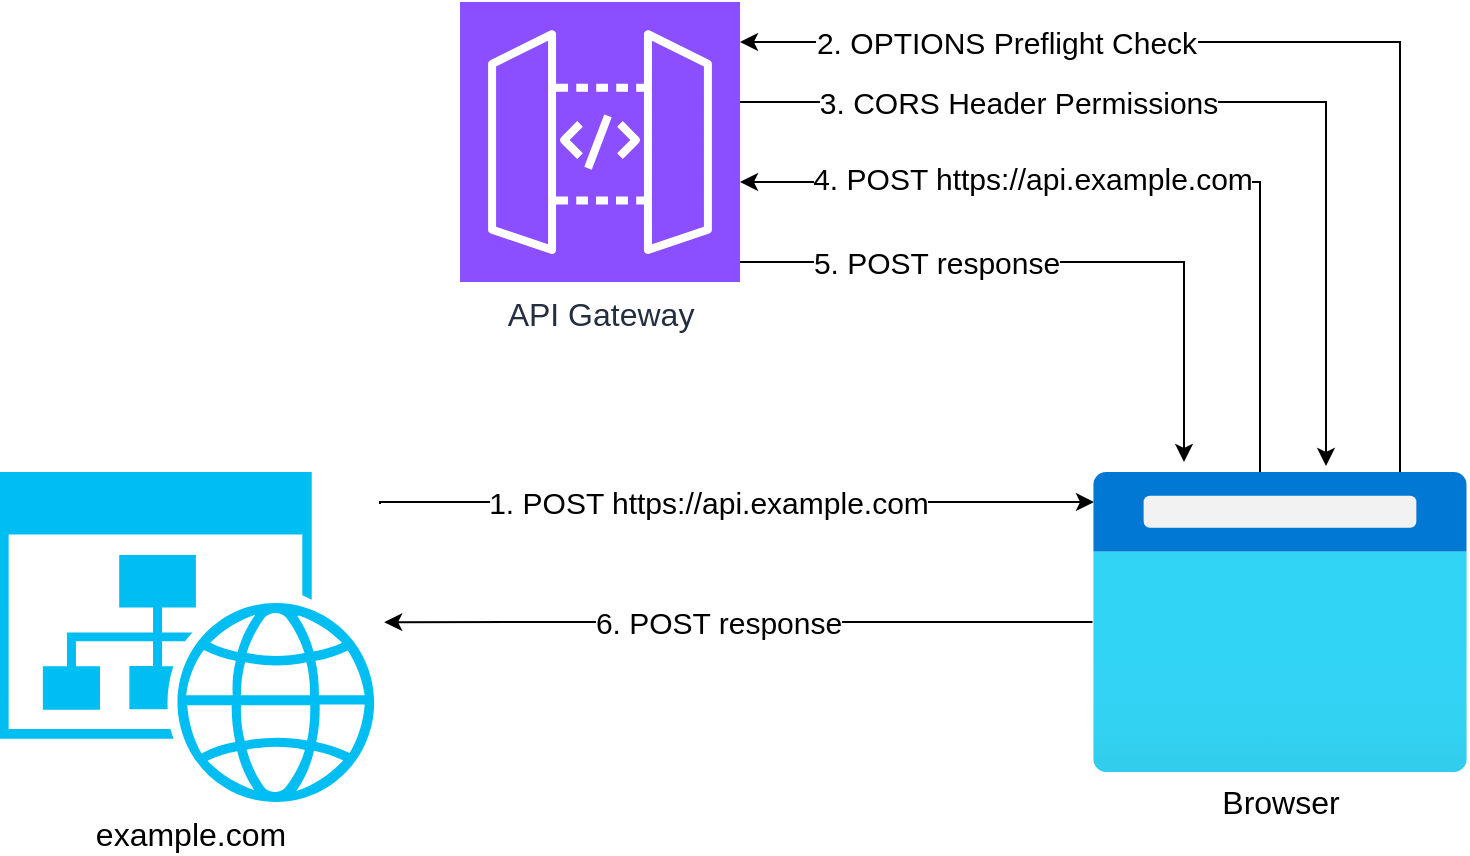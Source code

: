 <mxfile version="26.0.1">
  <diagram name="Page-1" id="2MSx3YnH33M5G-ZYUz2F">
    <mxGraphModel dx="838" dy="1893" grid="1" gridSize="10" guides="1" tooltips="1" connect="1" arrows="1" fold="1" page="1" pageScale="1" pageWidth="850" pageHeight="1100" math="0" shadow="0">
      <root>
        <mxCell id="0" />
        <mxCell id="1" parent="0" />
        <mxCell id="4Mk37lt4Fkw9q3H2yZ4a-4" value="&lt;font style=&quot;font-size: 16px;&quot;&gt;API Gateway&lt;/font&gt;" style="sketch=0;points=[[0,0,0],[0.25,0,0],[0.5,0,0],[0.75,0,0],[1,0,0],[0,1,0],[0.25,1,0],[0.5,1,0],[0.75,1,0],[1,1,0],[0,0.25,0],[0,0.5,0],[0,0.75,0],[1,0.25,0],[1,0.5,0],[1,0.75,0]];outlineConnect=0;fontColor=#232F3E;fillColor=#8C4FFF;strokeColor=#ffffff;dashed=0;verticalLabelPosition=bottom;verticalAlign=top;align=center;html=1;fontSize=12;fontStyle=0;aspect=fixed;shape=mxgraph.aws4.resourceIcon;resIcon=mxgraph.aws4.api_gateway;" vertex="1" parent="1">
          <mxGeometry x="250" y="-20" width="140" height="140" as="geometry" />
        </mxCell>
        <mxCell id="4Mk37lt4Fkw9q3H2yZ4a-7" style="edgeStyle=orthogonalEdgeStyle;rounded=0;orthogonalLoop=1;jettySize=auto;html=1;entryX=0.004;entryY=0.1;entryDx=0;entryDy=0;entryPerimeter=0;exitX=1;exitY=0.097;exitDx=0;exitDy=0;exitPerimeter=0;" edge="1" parent="1" source="4Mk37lt4Fkw9q3H2yZ4a-13" target="4Mk37lt4Fkw9q3H2yZ4a-12">
          <mxGeometry relative="1" as="geometry">
            <mxPoint x="211.08" y="230" as="sourcePoint" />
            <mxPoint x="570" y="230" as="targetPoint" />
            <Array as="points">
              <mxPoint x="210" y="230" />
            </Array>
          </mxGeometry>
        </mxCell>
        <mxCell id="4Mk37lt4Fkw9q3H2yZ4a-11" value="&lt;font style=&quot;font-size: 15px;&quot;&gt;1. POST https://api.example.com&lt;/font&gt;" style="edgeLabel;html=1;align=center;verticalAlign=middle;resizable=0;points=[];" vertex="1" connectable="0" parent="4Mk37lt4Fkw9q3H2yZ4a-7">
          <mxGeometry x="-0.153" relative="1" as="geometry">
            <mxPoint x="13" as="offset" />
          </mxGeometry>
        </mxCell>
        <mxCell id="4Mk37lt4Fkw9q3H2yZ4a-17" style="edgeStyle=orthogonalEdgeStyle;rounded=0;orthogonalLoop=1;jettySize=auto;html=1;" edge="1" parent="1" source="4Mk37lt4Fkw9q3H2yZ4a-12" target="4Mk37lt4Fkw9q3H2yZ4a-4">
          <mxGeometry relative="1" as="geometry">
            <Array as="points">
              <mxPoint x="720" />
            </Array>
          </mxGeometry>
        </mxCell>
        <mxCell id="4Mk37lt4Fkw9q3H2yZ4a-18" value="&lt;font style=&quot;font-size: 15px;&quot;&gt;2. OPTIONS Preflight Check&lt;/font&gt;" style="edgeLabel;html=1;align=center;verticalAlign=middle;resizable=0;points=[];" vertex="1" connectable="0" parent="4Mk37lt4Fkw9q3H2yZ4a-17">
          <mxGeometry x="0.666" y="-2" relative="1" as="geometry">
            <mxPoint x="42" y="2" as="offset" />
          </mxGeometry>
        </mxCell>
        <mxCell id="4Mk37lt4Fkw9q3H2yZ4a-25" style="edgeStyle=orthogonalEdgeStyle;rounded=0;orthogonalLoop=1;jettySize=auto;html=1;" edge="1" parent="1" source="4Mk37lt4Fkw9q3H2yZ4a-12" target="4Mk37lt4Fkw9q3H2yZ4a-4">
          <mxGeometry relative="1" as="geometry">
            <Array as="points">
              <mxPoint x="650" y="70" />
            </Array>
          </mxGeometry>
        </mxCell>
        <mxCell id="4Mk37lt4Fkw9q3H2yZ4a-26" value="&lt;font style=&quot;font-size: 15px;&quot;&gt;4. POST https://api.example.com&lt;/font&gt;" style="edgeLabel;html=1;align=center;verticalAlign=middle;resizable=0;points=[];" vertex="1" connectable="0" parent="4Mk37lt4Fkw9q3H2yZ4a-25">
          <mxGeometry x="0.432" y="-2" relative="1" as="geometry">
            <mxPoint x="31" as="offset" />
          </mxGeometry>
        </mxCell>
        <mxCell id="4Mk37lt4Fkw9q3H2yZ4a-12" value="" style="image;aspect=fixed;html=1;points=[];align=center;fontSize=12;image=img/lib/azure2/general/Browser.svg;" vertex="1" parent="1">
          <mxGeometry x="566.25" y="215" width="187.5" height="150" as="geometry" />
        </mxCell>
        <mxCell id="4Mk37lt4Fkw9q3H2yZ4a-13" value="&lt;font style=&quot;font-size: 16px;&quot;&gt;example.com&lt;/font&gt;" style="verticalLabelPosition=bottom;html=1;verticalAlign=top;align=center;strokeColor=none;fillColor=#00BEF2;shape=mxgraph.azure.website_generic;pointerEvents=1;" vertex="1" parent="1">
          <mxGeometry x="20" y="215" width="190" height="165" as="geometry" />
        </mxCell>
        <mxCell id="4Mk37lt4Fkw9q3H2yZ4a-14" style="edgeStyle=orthogonalEdgeStyle;rounded=0;orthogonalLoop=1;jettySize=auto;html=1;entryX=1.011;entryY=0.455;entryDx=0;entryDy=0;entryPerimeter=0;" edge="1" parent="1" source="4Mk37lt4Fkw9q3H2yZ4a-12" target="4Mk37lt4Fkw9q3H2yZ4a-13">
          <mxGeometry relative="1" as="geometry" />
        </mxCell>
        <mxCell id="4Mk37lt4Fkw9q3H2yZ4a-29" value="&lt;font style=&quot;font-size: 15px;&quot;&gt;6. POST response&lt;/font&gt;" style="edgeLabel;html=1;align=center;verticalAlign=middle;resizable=0;points=[];" vertex="1" connectable="0" parent="4Mk37lt4Fkw9q3H2yZ4a-14">
          <mxGeometry x="0.662" relative="1" as="geometry">
            <mxPoint x="107" as="offset" />
          </mxGeometry>
        </mxCell>
        <mxCell id="4Mk37lt4Fkw9q3H2yZ4a-15" value="&lt;font style=&quot;font-size: 16px;&quot;&gt;Browser&lt;/font&gt;" style="text;html=1;align=center;verticalAlign=middle;resizable=0;points=[];autosize=1;strokeColor=none;fillColor=none;" vertex="1" parent="1">
          <mxGeometry x="620" y="365" width="80" height="30" as="geometry" />
        </mxCell>
        <mxCell id="4Mk37lt4Fkw9q3H2yZ4a-20" style="edgeStyle=orthogonalEdgeStyle;rounded=0;orthogonalLoop=1;jettySize=auto;html=1;" edge="1" parent="1" source="4Mk37lt4Fkw9q3H2yZ4a-4">
          <mxGeometry relative="1" as="geometry">
            <mxPoint x="683" y="212" as="targetPoint" />
            <Array as="points">
              <mxPoint x="683" y="30" />
            </Array>
          </mxGeometry>
        </mxCell>
        <mxCell id="4Mk37lt4Fkw9q3H2yZ4a-21" value="&lt;font style=&quot;font-size: 15px;&quot;&gt;3. CORS Header Permissions&lt;/font&gt;" style="edgeLabel;html=1;align=center;verticalAlign=middle;resizable=0;points=[];" vertex="1" connectable="0" parent="4Mk37lt4Fkw9q3H2yZ4a-20">
          <mxGeometry x="-0.565" y="1" relative="1" as="geometry">
            <mxPoint x="35" y="1" as="offset" />
          </mxGeometry>
        </mxCell>
        <mxCell id="4Mk37lt4Fkw9q3H2yZ4a-27" style="edgeStyle=orthogonalEdgeStyle;rounded=0;orthogonalLoop=1;jettySize=auto;html=1;" edge="1" parent="1" source="4Mk37lt4Fkw9q3H2yZ4a-4">
          <mxGeometry relative="1" as="geometry">
            <mxPoint x="612" y="210" as="targetPoint" />
            <Array as="points">
              <mxPoint x="612" y="110" />
            </Array>
          </mxGeometry>
        </mxCell>
        <mxCell id="4Mk37lt4Fkw9q3H2yZ4a-28" value="&lt;font style=&quot;font-size: 15px;&quot;&gt;5. POST response&lt;/font&gt;" style="edgeLabel;html=1;align=center;verticalAlign=middle;resizable=0;points=[];" vertex="1" connectable="0" parent="4Mk37lt4Fkw9q3H2yZ4a-27">
          <mxGeometry x="-0.714" relative="1" as="geometry">
            <mxPoint x="52" as="offset" />
          </mxGeometry>
        </mxCell>
      </root>
    </mxGraphModel>
  </diagram>
</mxfile>
